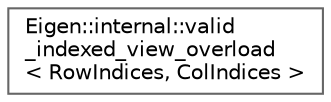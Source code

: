 digraph "Graphical Class Hierarchy"
{
 // LATEX_PDF_SIZE
  bgcolor="transparent";
  edge [fontname=Helvetica,fontsize=10,labelfontname=Helvetica,labelfontsize=10];
  node [fontname=Helvetica,fontsize=10,shape=box,height=0.2,width=0.4];
  rankdir="LR";
  Node0 [id="Node000000",label="Eigen::internal::valid\l_indexed_view_overload\l\< RowIndices, ColIndices \>",height=0.2,width=0.4,color="grey40", fillcolor="white", style="filled",URL="$structEigen_1_1internal_1_1valid__indexed__view__overload.html",tooltip=" "];
}
